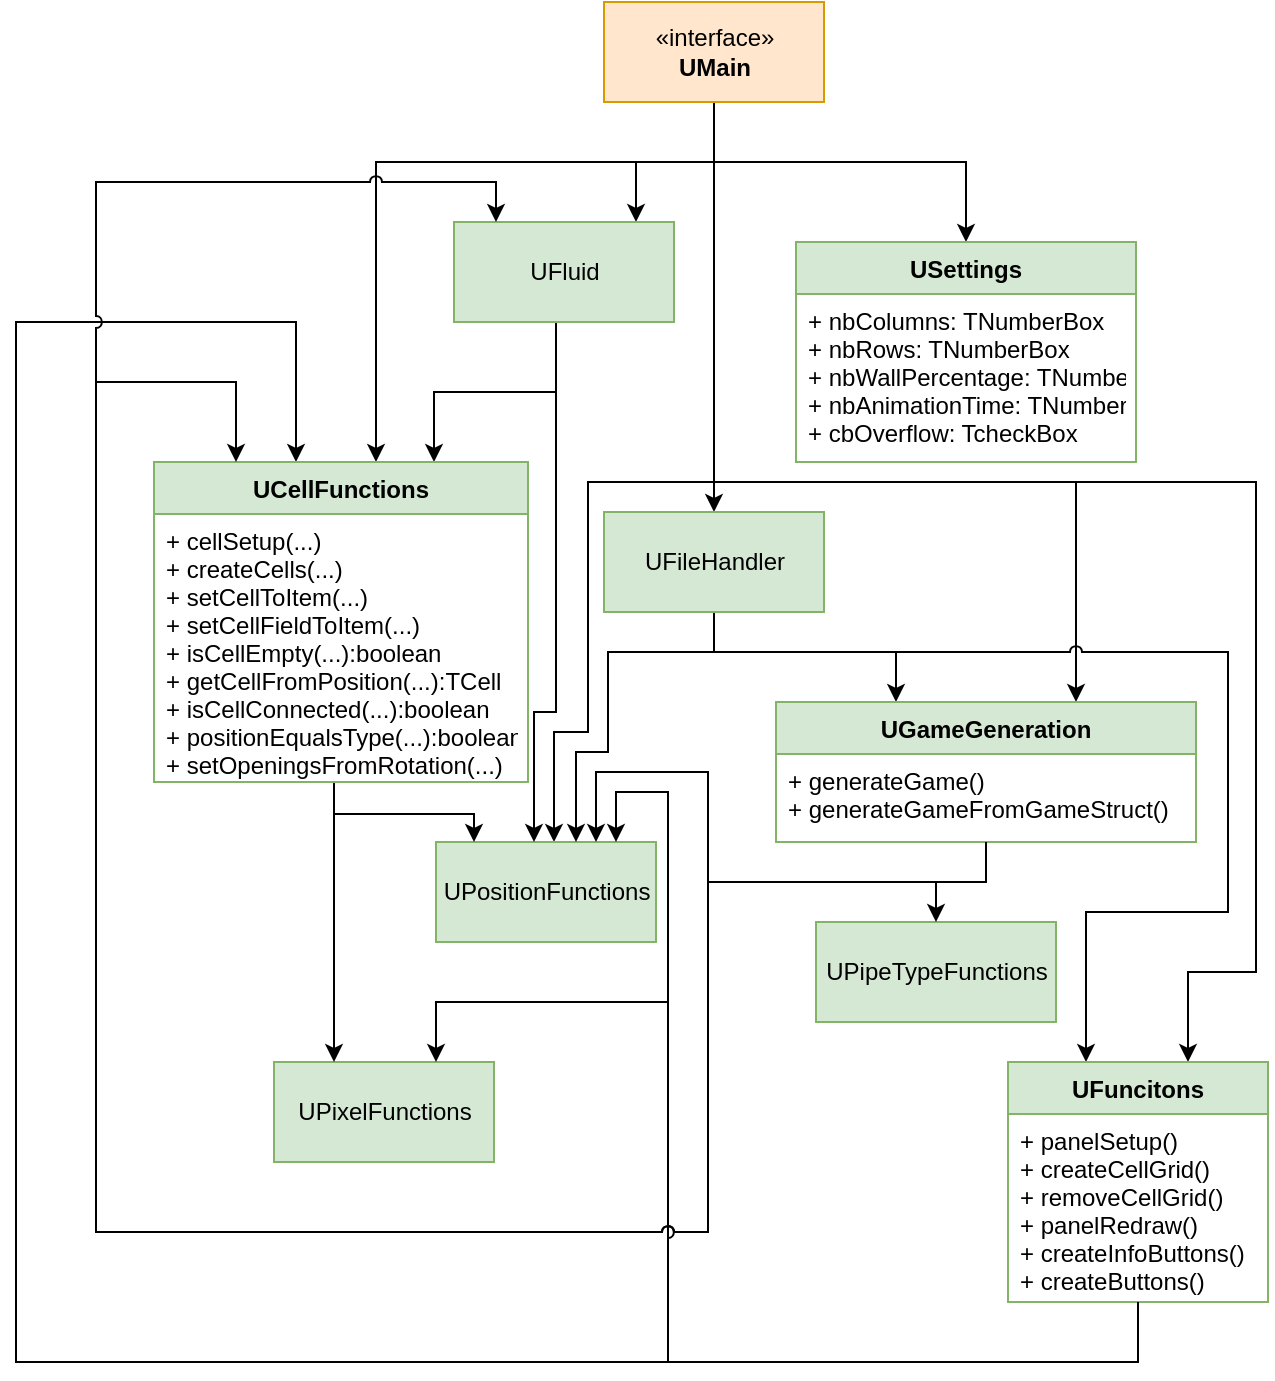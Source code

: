 <mxfile version="20.7.4" pages="3"><diagram id="C5RBs43oDa-KdzZeNtuy" name="Page-1"><mxGraphModel dx="2049" dy="1063" grid="1" gridSize="10" guides="1" tooltips="1" connect="1" arrows="1" fold="1" page="1" pageScale="1" pageWidth="827" pageHeight="1169" math="0" shadow="0"><root><mxCell id="WIyWlLk6GJQsqaUBKTNV-0"/><mxCell id="WIyWlLk6GJQsqaUBKTNV-1" parent="WIyWlLk6GJQsqaUBKTNV-0"/><mxCell id="-JICWyeQf4JPtPAg5hRk-12" style="edgeStyle=orthogonalEdgeStyle;rounded=0;orthogonalLoop=1;jettySize=auto;html=1;endArrow=classic;endFill=1;endSize=6;jumpStyle=arc;" parent="WIyWlLk6GJQsqaUBKTNV-1" source="v6mKauTEjzI8DLfPzErI-19" target="-JICWyeQf4JPtPAg5hRk-8" edge="1"><mxGeometry relative="1" as="geometry"><Array as="points"><mxPoint x="449" y="485"/><mxPoint x="630" y="485"/></Array></mxGeometry></mxCell><mxCell id="-JICWyeQf4JPtPAg5hRk-22" style="edgeStyle=orthogonalEdgeStyle;rounded=0;orthogonalLoop=1;jettySize=auto;html=1;endArrow=classic;endFill=1;endSize=6;jumpStyle=arc;" parent="WIyWlLk6GJQsqaUBKTNV-1" source="v6mKauTEjzI8DLfPzErI-19" target="-JICWyeQf4JPtPAg5hRk-2" edge="1"><mxGeometry x="-0.014" relative="1" as="geometry"><Array as="points"><mxPoint x="449" y="485"/><mxPoint x="720" y="485"/><mxPoint x="720" y="730"/><mxPoint x="686" y="730"/></Array><mxPoint as="offset"/></mxGeometry></mxCell><mxCell id="-JICWyeQf4JPtPAg5hRk-25" style="edgeStyle=orthogonalEdgeStyle;rounded=0;orthogonalLoop=1;jettySize=auto;html=1;endArrow=classic;endFill=1;endSize=6;jumpStyle=arc;entryX=0.5;entryY=0;entryDx=0;entryDy=0;" parent="WIyWlLk6GJQsqaUBKTNV-1" source="v6mKauTEjzI8DLfPzErI-19" target="v6mKauTEjzI8DLfPzErI-27" edge="1"><mxGeometry relative="1" as="geometry"><Array as="points"><mxPoint x="449" y="325"/><mxPoint x="575" y="325"/></Array></mxGeometry></mxCell><mxCell id="-JICWyeQf4JPtPAg5hRk-41" style="edgeStyle=orthogonalEdgeStyle;rounded=0;jumpStyle=arc;orthogonalLoop=1;jettySize=auto;html=1;endArrow=classic;endFill=1;endSize=6;" parent="WIyWlLk6GJQsqaUBKTNV-1" source="v6mKauTEjzI8DLfPzErI-19" target="-JICWyeQf4JPtPAg5hRk-17" edge="1"><mxGeometry relative="1" as="geometry"><Array as="points"><mxPoint x="449" y="325"/><mxPoint x="280" y="325"/></Array></mxGeometry></mxCell><mxCell id="-JICWyeQf4JPtPAg5hRk-42" style="edgeStyle=orthogonalEdgeStyle;rounded=0;jumpStyle=arc;orthogonalLoop=1;jettySize=auto;html=1;endArrow=classic;endFill=1;endSize=6;" parent="WIyWlLk6GJQsqaUBKTNV-1" source="v6mKauTEjzI8DLfPzErI-19" target="v6mKauTEjzI8DLfPzErI-40" edge="1"><mxGeometry relative="1" as="geometry"><Array as="points"><mxPoint x="449" y="325"/><mxPoint x="410" y="325"/></Array></mxGeometry></mxCell><mxCell id="-JICWyeQf4JPtPAg5hRk-43" style="edgeStyle=orthogonalEdgeStyle;rounded=0;jumpStyle=arc;orthogonalLoop=1;jettySize=auto;html=1;endArrow=classic;endFill=1;endSize=6;" parent="WIyWlLk6GJQsqaUBKTNV-1" source="v6mKauTEjzI8DLfPzErI-19" target="v6mKauTEjzI8DLfPzErI-41" edge="1"><mxGeometry relative="1" as="geometry"><Array as="points"><mxPoint x="449" y="535"/><mxPoint x="449" y="535"/></Array></mxGeometry></mxCell><mxCell id="Wzhvlx3QmgTfiibO9C6l-4" style="edgeStyle=orthogonalEdgeStyle;rounded=0;orthogonalLoop=1;jettySize=auto;html=1;startArrow=none;startFill=0;" parent="WIyWlLk6GJQsqaUBKTNV-1" source="v6mKauTEjzI8DLfPzErI-19" target="v6mKauTEjzI8DLfPzErI-36" edge="1"><mxGeometry relative="1" as="geometry"><Array as="points"><mxPoint x="449" y="485"/><mxPoint x="386" y="485"/><mxPoint x="386" y="610"/><mxPoint x="369" y="610"/></Array></mxGeometry></mxCell><mxCell id="v6mKauTEjzI8DLfPzErI-19" value="«interface»&lt;br&gt;&lt;b&gt;UMain&lt;/b&gt;" style="html=1;fillColor=#ffe6cc;strokeColor=#d79b00;" parent="WIyWlLk6GJQsqaUBKTNV-1" vertex="1"><mxGeometry x="394" y="245" width="110" height="50" as="geometry"/></mxCell><mxCell id="v6mKauTEjzI8DLfPzErI-27" value="USettings" style="swimlane;fontStyle=1;childLayout=stackLayout;horizontal=1;startSize=26;fillColor=#d5e8d4;horizontalStack=0;resizeParent=1;resizeParentMax=0;resizeLast=0;collapsible=1;marginBottom=0;strokeColor=#82b366;" parent="WIyWlLk6GJQsqaUBKTNV-1" vertex="1"><mxGeometry x="490" y="365" width="170" height="110" as="geometry"/></mxCell><mxCell id="v6mKauTEjzI8DLfPzErI-28" value="+ nbColumns: TNumberBox&#10;+ nbRows: TNumberBox&#10;+ nbWallPercentage: TNumberBox&#10;+ nbAnimationTime: TNumberBox&#10;+ cbOverflow: TcheckBox" style="text;align=left;verticalAlign=top;spacingLeft=4;spacingRight=4;overflow=hidden;rotatable=0;points=[[0,0.5],[1,0.5]];portConstraint=eastwest;" parent="v6mKauTEjzI8DLfPzErI-27" vertex="1"><mxGeometry y="26" width="170" height="84" as="geometry"/></mxCell><mxCell id="v6mKauTEjzI8DLfPzErI-36" value="UPositionFunctions" style="html=1;fillColor=#d5e8d4;strokeColor=#82b366;" parent="WIyWlLk6GJQsqaUBKTNV-1" vertex="1"><mxGeometry x="310" y="665" width="110" height="50" as="geometry"/></mxCell><mxCell id="v6mKauTEjzI8DLfPzErI-37" value="UPixelFunctions" style="html=1;fillColor=#d5e8d4;strokeColor=#82b366;" parent="WIyWlLk6GJQsqaUBKTNV-1" vertex="1"><mxGeometry x="229" y="775" width="110" height="50" as="geometry"/></mxCell><mxCell id="v6mKauTEjzI8DLfPzErI-38" value="UPipeTypeFunctions" style="html=1;fillColor=#d5e8d4;strokeColor=#82b366;" parent="WIyWlLk6GJQsqaUBKTNV-1" vertex="1"><mxGeometry x="500" y="705" width="120" height="50" as="geometry"/></mxCell><mxCell id="-JICWyeQf4JPtPAg5hRk-45" style="edgeStyle=orthogonalEdgeStyle;rounded=0;jumpStyle=arc;orthogonalLoop=1;jettySize=auto;html=1;endArrow=classic;endFill=1;endSize=6;" parent="WIyWlLk6GJQsqaUBKTNV-1" source="v6mKauTEjzI8DLfPzErI-40" target="v6mKauTEjzI8DLfPzErI-36" edge="1"><mxGeometry relative="1" as="geometry"><Array as="points"><mxPoint x="370" y="600"/><mxPoint x="359" y="600"/></Array></mxGeometry></mxCell><mxCell id="-JICWyeQf4JPtPAg5hRk-46" style="edgeStyle=orthogonalEdgeStyle;rounded=0;jumpStyle=arc;orthogonalLoop=1;jettySize=auto;html=1;endArrow=classic;endFill=1;endSize=6;" parent="WIyWlLk6GJQsqaUBKTNV-1" source="v6mKauTEjzI8DLfPzErI-40" target="-JICWyeQf4JPtPAg5hRk-17" edge="1"><mxGeometry relative="1" as="geometry"><Array as="points"><mxPoint x="370" y="440"/><mxPoint x="309" y="440"/></Array></mxGeometry></mxCell><mxCell id="v6mKauTEjzI8DLfPzErI-40" value="UFluid" style="html=1;fillColor=#d5e8d4;strokeColor=#82b366;" parent="WIyWlLk6GJQsqaUBKTNV-1" vertex="1"><mxGeometry x="319" y="355" width="110" height="50" as="geometry"/></mxCell><mxCell id="-JICWyeQf4JPtPAg5hRk-49" style="edgeStyle=orthogonalEdgeStyle;rounded=0;jumpStyle=arc;orthogonalLoop=1;jettySize=auto;html=1;endArrow=classic;endFill=1;endSize=6;startArrow=none;startFill=0;" parent="WIyWlLk6GJQsqaUBKTNV-1" source="v6mKauTEjzI8DLfPzErI-41" target="v6mKauTEjzI8DLfPzErI-36" edge="1"><mxGeometry relative="1" as="geometry"><Array as="points"><mxPoint x="449" y="570"/><mxPoint x="396" y="570"/><mxPoint x="396" y="620"/><mxPoint x="380" y="620"/></Array></mxGeometry></mxCell><mxCell id="-JICWyeQf4JPtPAg5hRk-50" style="edgeStyle=orthogonalEdgeStyle;rounded=0;jumpStyle=arc;orthogonalLoop=1;jettySize=auto;html=1;endArrow=classic;endFill=1;endSize=6;" parent="WIyWlLk6GJQsqaUBKTNV-1" source="v6mKauTEjzI8DLfPzErI-41" target="-JICWyeQf4JPtPAg5hRk-2" edge="1"><mxGeometry x="-1" y="-53" relative="1" as="geometry"><Array as="points"><mxPoint x="449" y="570"/><mxPoint x="706" y="570"/><mxPoint x="706" y="700"/><mxPoint x="635" y="700"/></Array><mxPoint x="-40" y="-18" as="offset"/></mxGeometry></mxCell><mxCell id="Wzhvlx3QmgTfiibO9C6l-7" style="edgeStyle=orthogonalEdgeStyle;rounded=0;orthogonalLoop=1;jettySize=auto;html=1;startArrow=none;startFill=0;jumpStyle=arc;" parent="WIyWlLk6GJQsqaUBKTNV-1" source="v6mKauTEjzI8DLfPzErI-41" target="-JICWyeQf4JPtPAg5hRk-8" edge="1"><mxGeometry relative="1" as="geometry"><Array as="points"><mxPoint x="449" y="570"/><mxPoint x="540" y="570"/></Array></mxGeometry></mxCell><mxCell id="v6mKauTEjzI8DLfPzErI-41" value="UFileHandler" style="html=1;fillColor=#d5e8d4;strokeColor=#82b366;" parent="WIyWlLk6GJQsqaUBKTNV-1" vertex="1"><mxGeometry x="394" y="500" width="110" height="50" as="geometry"/></mxCell><mxCell id="Wzhvlx3QmgTfiibO9C6l-8" style="edgeStyle=orthogonalEdgeStyle;rounded=0;jumpStyle=arc;orthogonalLoop=1;jettySize=auto;html=1;startArrow=none;startFill=0;" parent="WIyWlLk6GJQsqaUBKTNV-1" source="-JICWyeQf4JPtPAg5hRk-2" target="v6mKauTEjzI8DLfPzErI-37" edge="1"><mxGeometry relative="1" as="geometry"><Array as="points"><mxPoint x="661" y="925"/><mxPoint x="426" y="925"/><mxPoint x="426" y="745"/><mxPoint x="310" y="745"/></Array></mxGeometry></mxCell><mxCell id="Wzhvlx3QmgTfiibO9C6l-10" style="edgeStyle=orthogonalEdgeStyle;rounded=0;jumpStyle=arc;orthogonalLoop=1;jettySize=auto;html=1;startArrow=none;startFill=0;" parent="WIyWlLk6GJQsqaUBKTNV-1" source="-JICWyeQf4JPtPAg5hRk-2" target="-JICWyeQf4JPtPAg5hRk-17" edge="1"><mxGeometry relative="1" as="geometry"><Array as="points"><mxPoint x="661" y="925"/><mxPoint x="100" y="925"/><mxPoint x="100" y="405"/><mxPoint x="240" y="405"/></Array></mxGeometry></mxCell><mxCell id="-JICWyeQf4JPtPAg5hRk-2" value="UFuncitons" style="swimlane;fontStyle=1;align=center;verticalAlign=top;childLayout=stackLayout;horizontal=1;startSize=26;horizontalStack=0;resizeParent=1;resizeParentMax=0;resizeLast=0;collapsible=1;marginBottom=0;fillColor=#d5e8d4;strokeColor=#82b366;" parent="WIyWlLk6GJQsqaUBKTNV-1" vertex="1"><mxGeometry x="596" y="775" width="130" height="120" as="geometry"><mxRectangle x="410" y="620" width="110" height="30" as="alternateBounds"/></mxGeometry></mxCell><mxCell id="-JICWyeQf4JPtPAg5hRk-5" value="+ panelSetup()&#10;+ createCellGrid()&#10;+ removeCellGrid()&#10;+ panelRedraw()&#10;+ createInfoButtons()&#10;+ createButtons()" style="text;align=left;verticalAlign=top;spacingLeft=4;spacingRight=4;overflow=hidden;rotatable=0;points=[[0,0.5],[1,0.5]];portConstraint=eastwest;" parent="-JICWyeQf4JPtPAg5hRk-2" vertex="1"><mxGeometry y="26" width="130" height="94" as="geometry"/></mxCell><mxCell id="Wzhvlx3QmgTfiibO9C6l-13" style="edgeStyle=orthogonalEdgeStyle;rounded=0;jumpStyle=arc;orthogonalLoop=1;jettySize=auto;html=1;startArrow=none;startFill=0;" parent="WIyWlLk6GJQsqaUBKTNV-1" source="-JICWyeQf4JPtPAg5hRk-8" target="v6mKauTEjzI8DLfPzErI-38" edge="1"><mxGeometry relative="1" as="geometry"><Array as="points"><mxPoint x="585" y="685"/><mxPoint x="560" y="685"/></Array></mxGeometry></mxCell><mxCell id="Wzhvlx3QmgTfiibO9C6l-21" style="edgeStyle=orthogonalEdgeStyle;rounded=0;jumpStyle=arc;orthogonalLoop=1;jettySize=auto;html=1;startArrow=none;startFill=0;" parent="WIyWlLk6GJQsqaUBKTNV-1" source="-JICWyeQf4JPtPAg5hRk-8" target="v6mKauTEjzI8DLfPzErI-40" edge="1"><mxGeometry relative="1" as="geometry"><Array as="points"><mxPoint x="585" y="685"/><mxPoint x="446" y="685"/><mxPoint x="446" y="860"/><mxPoint x="140" y="860"/><mxPoint x="140" y="335"/><mxPoint x="340" y="335"/></Array></mxGeometry></mxCell><mxCell id="-JICWyeQf4JPtPAg5hRk-8" value="UGameGeneration" style="swimlane;fontStyle=1;align=center;verticalAlign=top;childLayout=stackLayout;horizontal=1;startSize=26;horizontalStack=0;resizeParent=1;resizeParentMax=0;resizeLast=0;collapsible=1;marginBottom=0;fillColor=#d5e8d4;strokeColor=#82b366;" parent="WIyWlLk6GJQsqaUBKTNV-1" vertex="1"><mxGeometry x="480" y="595" width="210" height="70" as="geometry"/></mxCell><mxCell id="-JICWyeQf4JPtPAg5hRk-11" value="+ generateGame()&#10;+ generateGameFromGameStruct()" style="text;align=left;verticalAlign=top;spacingLeft=4;spacingRight=4;overflow=hidden;rotatable=0;points=[[0,0.5],[1,0.5]];portConstraint=eastwest;" parent="-JICWyeQf4JPtPAg5hRk-8" vertex="1"><mxGeometry y="26" width="210" height="44" as="geometry"/></mxCell><mxCell id="-JICWyeQf4JPtPAg5hRk-47" style="edgeStyle=orthogonalEdgeStyle;rounded=0;jumpStyle=arc;orthogonalLoop=1;jettySize=auto;html=1;endArrow=classic;endFill=1;endSize=6;" parent="WIyWlLk6GJQsqaUBKTNV-1" source="-JICWyeQf4JPtPAg5hRk-17" target="v6mKauTEjzI8DLfPzErI-37" edge="1"><mxGeometry x="-0.028" y="10" relative="1" as="geometry"><Array as="points"><mxPoint x="259" y="671"/><mxPoint x="259" y="671"/></Array><mxPoint as="offset"/></mxGeometry></mxCell><mxCell id="-JICWyeQf4JPtPAg5hRk-48" style="edgeStyle=orthogonalEdgeStyle;rounded=0;jumpStyle=arc;orthogonalLoop=1;jettySize=auto;html=1;endArrow=classic;endFill=1;endSize=6;" parent="WIyWlLk6GJQsqaUBKTNV-1" source="-JICWyeQf4JPtPAg5hRk-17" target="v6mKauTEjzI8DLfPzErI-36" edge="1"><mxGeometry relative="1" as="geometry"><Array as="points"><mxPoint x="259" y="651"/><mxPoint x="329" y="651"/></Array></mxGeometry></mxCell><mxCell id="-JICWyeQf4JPtPAg5hRk-17" value="UCellFunctions" style="swimlane;fontStyle=1;align=center;verticalAlign=top;childLayout=stackLayout;horizontal=1;startSize=26;horizontalStack=0;resizeParent=1;resizeParentMax=0;resizeLast=0;collapsible=1;marginBottom=0;fillColor=#d5e8d4;strokeColor=#82b366;" parent="WIyWlLk6GJQsqaUBKTNV-1" vertex="1"><mxGeometry x="169" y="475" width="187" height="160" as="geometry"/></mxCell><mxCell id="-JICWyeQf4JPtPAg5hRk-20" value="+ cellSetup(...)&#10;+ createCells(...)&#10;+ setCellToItem(...)&#10;+ setCellFieldToItem(...)&#10;+ isCellEmpty(...):boolean&#10;+ getCellFromPosition(...):TCell&#10;+ isCellConnected(...):boolean&#10;+ positionEqualsType(...):boolean&#10;+ setOpeningsFromRotation(...)" style="text;strokeColor=none;fillColor=none;align=left;verticalAlign=top;spacingLeft=4;spacingRight=4;overflow=hidden;rotatable=0;points=[[0,0.5],[1,0.5]];portConstraint=eastwest;" parent="-JICWyeQf4JPtPAg5hRk-17" vertex="1"><mxGeometry y="26" width="187" height="134" as="geometry"/></mxCell><mxCell id="Wzhvlx3QmgTfiibO9C6l-11" style="edgeStyle=orthogonalEdgeStyle;rounded=0;jumpStyle=arc;orthogonalLoop=1;jettySize=auto;html=1;startArrow=none;startFill=0;" parent="WIyWlLk6GJQsqaUBKTNV-1" source="-JICWyeQf4JPtPAg5hRk-5" target="v6mKauTEjzI8DLfPzErI-36" edge="1"><mxGeometry relative="1" as="geometry"><Array as="points"><mxPoint x="661" y="925"/><mxPoint x="426" y="925"/><mxPoint x="426" y="640"/><mxPoint x="400" y="640"/></Array></mxGeometry></mxCell><mxCell id="Wzhvlx3QmgTfiibO9C6l-12" style="edgeStyle=orthogonalEdgeStyle;rounded=0;jumpStyle=arc;orthogonalLoop=1;jettySize=auto;html=1;startArrow=none;startFill=0;" parent="WIyWlLk6GJQsqaUBKTNV-1" source="-JICWyeQf4JPtPAg5hRk-11" target="v6mKauTEjzI8DLfPzErI-36" edge="1"><mxGeometry relative="1" as="geometry"><Array as="points"><mxPoint x="585" y="685"/><mxPoint x="446" y="685"/><mxPoint x="446" y="630"/><mxPoint x="390" y="630"/></Array></mxGeometry></mxCell><mxCell id="Wzhvlx3QmgTfiibO9C6l-20" style="edgeStyle=orthogonalEdgeStyle;rounded=0;jumpStyle=arc;orthogonalLoop=1;jettySize=auto;html=1;startArrow=none;startFill=0;" parent="WIyWlLk6GJQsqaUBKTNV-1" source="-JICWyeQf4JPtPAg5hRk-11" target="-JICWyeQf4JPtPAg5hRk-17" edge="1"><mxGeometry relative="1" as="geometry"><Array as="points"><mxPoint x="585" y="685"/><mxPoint x="446" y="685"/><mxPoint x="446" y="860"/><mxPoint x="140" y="860"/><mxPoint x="140" y="435"/><mxPoint x="210" y="435"/></Array></mxGeometry></mxCell></root></mxGraphModel></diagram><diagram name="FMainLayout" id="idVYql2a2EkU1kek7Ovk"><mxGraphModel dx="1912" dy="992" grid="1" gridSize="10" guides="1" tooltips="1" connect="1" arrows="1" fold="1" page="1" pageScale="1" pageWidth="827" pageHeight="1169" math="0" shadow="0"><root><mxCell id="ES1KHg0D85jEItp_t5hM-0"/><mxCell id="ES1KHg0D85jEItp_t5hM-1" parent="ES1KHg0D85jEItp_t5hM-0"/><mxCell id="ES1KHg0D85jEItp_t5hM-5" value="FMain Layout" style="text;strokeColor=none;fillColor=none;html=1;fontSize=24;fontStyle=1;verticalAlign=middle;align=center;" parent="ES1KHg0D85jEItp_t5hM-1" vertex="1"><mxGeometry x="8" width="812" height="40" as="geometry"/></mxCell><mxCell id="ES1KHg0D85jEItp_t5hM-6" value="" style="rounded=0;whiteSpace=wrap;html=1;" parent="ES1KHg0D85jEItp_t5hM-1" vertex="1"><mxGeometry x="235" y="360" width="388" height="220" as="geometry"/></mxCell><mxCell id="ES1KHg0D85jEItp_t5hM-7" value="" style="endArrow=none;html=1;exitX=0.804;exitY=0.002;exitDx=0;exitDy=0;entryX=0.802;entryY=1.01;entryDx=0;entryDy=0;entryPerimeter=0;exitPerimeter=0;" parent="ES1KHg0D85jEItp_t5hM-1" source="ES1KHg0D85jEItp_t5hM-6" target="ES1KHg0D85jEItp_t5hM-6" edge="1"><mxGeometry width="50" height="50" relative="1" as="geometry"><mxPoint x="425" y="620" as="sourcePoint"/><mxPoint x="485" y="640" as="targetPoint"/></mxGeometry></mxCell><mxCell id="ES1KHg0D85jEItp_t5hM-8" value="&lt;font color=&quot;#000000&quot;&gt;20%Width&lt;/font&gt;" style="shape=dimension;whiteSpace=wrap;html=1;align=center;points=[];verticalAlign=bottom;spacingBottom=-5;labelBackgroundColor=#ffffff" parent="ES1KHg0D85jEItp_t5hM-1" vertex="1"><mxGeometry x="546" y="580" width="77" height="22" as="geometry"/></mxCell><mxCell id="15" value="" style="edgeStyle=none;html=1;" parent="ES1KHg0D85jEItp_t5hM-1" source="ES1KHg0D85jEItp_t5hM-9" target="14" edge="1"><mxGeometry relative="1" as="geometry"/></mxCell><mxCell id="ES1KHg0D85jEItp_t5hM-9" value="&lt;font color=&quot;#000000&quot;&gt;80%Width&lt;/font&gt;" style="shape=dimension;whiteSpace=wrap;html=1;align=center;points=[];verticalAlign=bottom;spacingBottom=-5;labelBackgroundColor=#ffffff" parent="ES1KHg0D85jEItp_t5hM-1" vertex="1"><mxGeometry x="235" y="578" width="311" height="24" as="geometry"/></mxCell><mxCell id="ES1KHg0D85jEItp_t5hM-12" value="33% Height" style="shape=dimension;direction=north;whiteSpace=wrap;html=1;align=right;points=[];verticalAlign=middle;labelBackgroundColor=#ffffff;fontColor=#000000;" parent="ES1KHg0D85jEItp_t5hM-1" vertex="1"><mxGeometry x="623" y="360" width="40" height="73" as="geometry"/></mxCell><mxCell id="ES1KHg0D85jEItp_t5hM-14" value="&lt;font color=&quot;#ffffff&quot;&gt;panel-Information&lt;/font&gt;" style="text;html=1;strokeColor=none;fillColor=none;align=center;verticalAlign=middle;whiteSpace=wrap;rounded=0;fontColor=#000000;" parent="ES1KHg0D85jEItp_t5hM-1" vertex="1"><mxGeometry x="554.5" y="360" width="60" height="30" as="geometry"/></mxCell><mxCell id="ES1KHg0D85jEItp_t5hM-15" value="" style="endArrow=none;html=1;fontColor=#FFFFFF;entryX=1;entryY=0.332;entryDx=0;entryDy=0;entryPerimeter=0;" parent="ES1KHg0D85jEItp_t5hM-1" target="ES1KHg0D85jEItp_t5hM-6" edge="1"><mxGeometry width="50" height="50" relative="1" as="geometry"><mxPoint x="547" y="433" as="sourcePoint"/><mxPoint x="465" y="490" as="targetPoint"/></mxGeometry></mxCell><mxCell id="ES1KHg0D85jEItp_t5hM-16" value="" style="rounded=0;whiteSpace=wrap;html=1;fontColor=#FFFFFF;" parent="ES1KHg0D85jEItp_t5hM-1" vertex="1"><mxGeometry x="290.5" y="380" width="200" height="200" as="geometry"/></mxCell><mxCell id="ES1KHg0D85jEItp_t5hM-13" value="&lt;font color=&quot;#ffffff&quot;&gt;panelGamefield&lt;br&gt;&lt;/font&gt;" style="text;html=1;strokeColor=none;fillColor=none;align=center;verticalAlign=middle;whiteSpace=wrap;rounded=0;fontColor=#000000;" parent="ES1KHg0D85jEItp_t5hM-1" vertex="1"><mxGeometry x="341" y="460" width="99" height="20" as="geometry"/></mxCell><mxCell id="ES1KHg0D85jEItp_t5hM-17" value="&lt;font color=&quot;#ffffff&quot;&gt;panelButtons&lt;/font&gt;" style="text;html=1;strokeColor=none;fillColor=none;align=center;verticalAlign=middle;whiteSpace=wrap;rounded=0;fontColor=#000000;" parent="ES1KHg0D85jEItp_t5hM-1" vertex="1"><mxGeometry x="549" y="436" width="71" height="24" as="geometry"/></mxCell><mxCell id="ES1KHg0D85jEItp_t5hM-18" value="&lt;font color=&quot;#000000&quot;&gt;Height = 9/16 * Width&lt;/font&gt;" style="shape=dimension;direction=south;whiteSpace=wrap;html=1;align=center;points=[];verticalAlign=middle;labelBackgroundColor=#ffffff;fontColor=#FFFFFF;" parent="ES1KHg0D85jEItp_t5hM-1" vertex="1"><mxGeometry x="165" y="360" width="70" height="230" as="geometry"/></mxCell><mxCell id="0" value="" style="rounded=0;whiteSpace=wrap;html=1;" parent="ES1KHg0D85jEItp_t5hM-1" vertex="1"><mxGeometry x="235" y="90" width="388" height="220" as="geometry"/></mxCell><mxCell id="1" value="" style="endArrow=none;html=1;exitX=0.804;exitY=0.002;exitDx=0;exitDy=0;entryX=0.802;entryY=1.01;entryDx=0;entryDy=0;entryPerimeter=0;exitPerimeter=0;" parent="ES1KHg0D85jEItp_t5hM-1" source="0" target="0" edge="1"><mxGeometry width="50" height="50" relative="1" as="geometry"><mxPoint x="425" y="350" as="sourcePoint"/><mxPoint x="485" y="370" as="targetPoint"/></mxGeometry></mxCell><mxCell id="2" value="&lt;font color=&quot;#000000&quot;&gt;20%Width&lt;/font&gt;" style="shape=dimension;whiteSpace=wrap;html=1;align=center;points=[];verticalAlign=bottom;spacingBottom=-5;labelBackgroundColor=#ffffff" parent="ES1KHg0D85jEItp_t5hM-1" vertex="1"><mxGeometry x="546" y="310" width="77" height="22" as="geometry"/></mxCell><mxCell id="3" value="&lt;font color=&quot;#000000&quot;&gt;80%Width&lt;/font&gt;" style="shape=dimension;whiteSpace=wrap;html=1;align=center;points=[];verticalAlign=bottom;spacingBottom=-5;labelBackgroundColor=#ffffff" parent="ES1KHg0D85jEItp_t5hM-1" vertex="1"><mxGeometry x="235" y="308" width="311" height="24" as="geometry"/></mxCell><mxCell id="10" value="&lt;font color=&quot;#000000&quot;&gt;Height = 9/16 * Width&lt;/font&gt;" style="shape=dimension;direction=south;whiteSpace=wrap;html=1;align=center;points=[];verticalAlign=middle;labelBackgroundColor=#ffffff;fontColor=#FFFFFF;" parent="ES1KHg0D85jEItp_t5hM-1" vertex="1"><mxGeometry x="165" y="90" width="70" height="230" as="geometry"/></mxCell><mxCell id="12" value="panelGameArea" style="text;html=1;strokeColor=none;fillColor=none;align=center;verticalAlign=middle;whiteSpace=wrap;rounded=0;" parent="ES1KHg0D85jEItp_t5hM-1" vertex="1"><mxGeometry x="341" y="190" width="99" height="20" as="geometry"/></mxCell><mxCell id="13" value="panelRightSideArea" style="text;html=1;strokeColor=none;fillColor=none;align=center;verticalAlign=middle;whiteSpace=wrap;rounded=0;rotation=67;" parent="ES1KHg0D85jEItp_t5hM-1" vertex="1"><mxGeometry x="524.5" y="195" width="120" height="20" as="geometry"/></mxCell><mxCell id="14" value="&lt;font color=&quot;#000000&quot;&gt;=panelGamefieldHeight&lt;/font&gt;" style="shape=dimension;whiteSpace=wrap;html=1;align=center;points=[];verticalAlign=bottom;spacingBottom=-5;labelBackgroundColor=#ffffff" parent="ES1KHg0D85jEItp_t5hM-1" vertex="1"><mxGeometry x="290" y="580" width="200" height="40" as="geometry"/></mxCell><mxCell id="18" value="&lt;font color=&quot;#000000&quot;&gt;80% Height&lt;/font&gt;" style="shape=dimension;direction=south;whiteSpace=wrap;html=1;align=center;points=[];verticalAlign=middle;labelBackgroundColor=#ffffff;fontColor=#FFFFFF;" parent="ES1KHg0D85jEItp_t5hM-1" vertex="1"><mxGeometry x="250" y="380" width="40" height="200" as="geometry"/></mxCell><mxCell id="CFUKggiFWLWTt3icpBws-18" value="" style="rounded=0;whiteSpace=wrap;html=1;" parent="ES1KHg0D85jEItp_t5hM-1" vertex="1"><mxGeometry x="235" y="640" width="388" height="220" as="geometry"/></mxCell><mxCell id="CFUKggiFWLWTt3icpBws-19" value="" style="endArrow=none;html=1;exitX=0.804;exitY=0.002;exitDx=0;exitDy=0;entryX=0.802;entryY=1.01;entryDx=0;entryDy=0;entryPerimeter=0;exitPerimeter=0;" parent="ES1KHg0D85jEItp_t5hM-1" source="CFUKggiFWLWTt3icpBws-18" target="CFUKggiFWLWTt3icpBws-18" edge="1"><mxGeometry width="50" height="50" relative="1" as="geometry"><mxPoint x="425" y="900" as="sourcePoint"/><mxPoint x="485" y="920" as="targetPoint"/></mxGeometry></mxCell><mxCell id="CFUKggiFWLWTt3icpBws-21" value="" style="edgeStyle=none;html=1;" parent="ES1KHg0D85jEItp_t5hM-1" edge="1"><mxGeometry relative="1" as="geometry"><mxPoint x="391.1" y="858" as="sourcePoint"/><mxPoint x="391" y="860" as="targetPoint"/></mxGeometry></mxCell><mxCell id="CFUKggiFWLWTt3icpBws-25" value="" style="endArrow=none;html=1;fontColor=#FFFFFF;entryX=1;entryY=0.332;entryDx=0;entryDy=0;entryPerimeter=0;" parent="ES1KHg0D85jEItp_t5hM-1" target="CFUKggiFWLWTt3icpBws-18" edge="1"><mxGeometry width="50" height="50" relative="1" as="geometry"><mxPoint x="547" y="713" as="sourcePoint"/><mxPoint x="465" y="770" as="targetPoint"/></mxGeometry></mxCell><mxCell id="CFUKggiFWLWTt3icpBws-26" value="" style="rounded=0;whiteSpace=wrap;html=1;fontColor=#FFFFFF;" parent="ES1KHg0D85jEItp_t5hM-1" vertex="1"><mxGeometry x="290.5" y="660" width="200" height="200" as="geometry"/></mxCell><mxCell id="CFUKggiFWLWTt3icpBws-32" value="cellx0y0" style="rounded=0;whiteSpace=wrap;html=1;fontColor=#FFFFFF;" parent="ES1KHg0D85jEItp_t5hM-1" vertex="1"><mxGeometry x="290.5" y="660" width="49.5" height="50" as="geometry"/></mxCell><mxCell id="CFUKggiFWLWTt3icpBws-33" value="cellx1y0" style="rounded=0;whiteSpace=wrap;html=1;fontColor=#FFFFFF;" parent="ES1KHg0D85jEItp_t5hM-1" vertex="1"><mxGeometry x="341" y="660" width="49.5" height="50" as="geometry"/></mxCell><mxCell id="CFUKggiFWLWTt3icpBws-34" value="cellx2y0" style="rounded=0;whiteSpace=wrap;html=1;fontColor=#FFFFFF;" parent="ES1KHg0D85jEItp_t5hM-1" vertex="1"><mxGeometry x="390.5" y="660" width="49.5" height="50" as="geometry"/></mxCell><mxCell id="CFUKggiFWLWTt3icpBws-35" value="celly3y0" style="rounded=0;whiteSpace=wrap;html=1;fontColor=#FFFFFF;" parent="ES1KHg0D85jEItp_t5hM-1" vertex="1"><mxGeometry x="440" y="660" width="49.5" height="50" as="geometry"/></mxCell><mxCell id="CFUKggiFWLWTt3icpBws-36" value="cellx0y1" style="rounded=0;whiteSpace=wrap;html=1;fontColor=#FFFFFF;" parent="ES1KHg0D85jEItp_t5hM-1" vertex="1"><mxGeometry x="291.5" y="710" width="49.5" height="50" as="geometry"/></mxCell><mxCell id="CFUKggiFWLWTt3icpBws-37" value="ect." style="rounded=0;whiteSpace=wrap;html=1;fontColor=#FFFFFF;" parent="ES1KHg0D85jEItp_t5hM-1" vertex="1"><mxGeometry x="342" y="710" width="49.5" height="50" as="geometry"/></mxCell><mxCell id="CFUKggiFWLWTt3icpBws-38" value="" style="rounded=0;whiteSpace=wrap;html=1;fontColor=#FFFFFF;" parent="ES1KHg0D85jEItp_t5hM-1" vertex="1"><mxGeometry x="391.5" y="710" width="49.5" height="50" as="geometry"/></mxCell><mxCell id="CFUKggiFWLWTt3icpBws-39" value="" style="rounded=0;whiteSpace=wrap;html=1;fontColor=#FFFFFF;" parent="ES1KHg0D85jEItp_t5hM-1" vertex="1"><mxGeometry x="441" y="710" width="49.5" height="50" as="geometry"/></mxCell><mxCell id="CFUKggiFWLWTt3icpBws-40" value="cellx0y2" style="rounded=0;whiteSpace=wrap;html=1;fontColor=#FFFFFF;" parent="ES1KHg0D85jEItp_t5hM-1" vertex="1"><mxGeometry x="290.5" y="760" width="49.5" height="50" as="geometry"/></mxCell><mxCell id="CFUKggiFWLWTt3icpBws-41" value="" style="rounded=0;whiteSpace=wrap;html=1;fontColor=#FFFFFF;" parent="ES1KHg0D85jEItp_t5hM-1" vertex="1"><mxGeometry x="341" y="760" width="49.5" height="50" as="geometry"/></mxCell><mxCell id="CFUKggiFWLWTt3icpBws-42" value="" style="rounded=0;whiteSpace=wrap;html=1;fontColor=#FFFFFF;" parent="ES1KHg0D85jEItp_t5hM-1" vertex="1"><mxGeometry x="390.5" y="760" width="49.5" height="50" as="geometry"/></mxCell><mxCell id="CFUKggiFWLWTt3icpBws-43" value="" style="rounded=0;whiteSpace=wrap;html=1;fontColor=#FFFFFF;" parent="ES1KHg0D85jEItp_t5hM-1" vertex="1"><mxGeometry x="440" y="760" width="49.5" height="50" as="geometry"/></mxCell><mxCell id="CFUKggiFWLWTt3icpBws-44" value="" style="rounded=0;whiteSpace=wrap;html=1;fontColor=#FFFFFF;" parent="ES1KHg0D85jEItp_t5hM-1" vertex="1"><mxGeometry x="291.5" y="810" width="49.5" height="50" as="geometry"/></mxCell><mxCell id="CFUKggiFWLWTt3icpBws-45" value="" style="rounded=0;whiteSpace=wrap;html=1;fontColor=#FFFFFF;" parent="ES1KHg0D85jEItp_t5hM-1" vertex="1"><mxGeometry x="342" y="810" width="49.5" height="50" as="geometry"/></mxCell><mxCell id="CFUKggiFWLWTt3icpBws-46" value="" style="rounded=0;whiteSpace=wrap;html=1;fontColor=#FFFFFF;" parent="ES1KHg0D85jEItp_t5hM-1" vertex="1"><mxGeometry x="391.5" y="810" width="49.5" height="50" as="geometry"/></mxCell><mxCell id="CFUKggiFWLWTt3icpBws-47" value="" style="rounded=0;whiteSpace=wrap;html=1;fontColor=#FFFFFF;" parent="ES1KHg0D85jEItp_t5hM-1" vertex="1"><mxGeometry x="441" y="810" width="49.5" height="50" as="geometry"/></mxCell><mxCell id="CFUKggiFWLWTt3icpBws-48" value="&lt;font color=&quot;#000000&quot; style=&quot;font-size: 8px&quot;&gt;sideLength = &lt;/font&gt;&lt;font color=&quot;#000000&quot; size=&quot;1&quot;&gt;gamefield div colCount&lt;/font&gt;" style="shape=dimension;whiteSpace=wrap;html=1;align=center;points=[];verticalAlign=bottom;spacingBottom=-5;labelBackgroundColor=#ffffff" parent="ES1KHg0D85jEItp_t5hM-1" vertex="1"><mxGeometry x="291.5" y="859" width="49.5" height="61" as="geometry"/></mxCell><mxCell id="CFUKggiFWLWTt3icpBws-50" value="" style="rounded=0;whiteSpace=wrap;html=1;fontColor=#FFFFFF;" parent="ES1KHg0D85jEItp_t5hM-1" vertex="1"><mxGeometry x="290.5" y="940" width="200" height="200" as="geometry"/></mxCell><mxCell id="CFUKggiFWLWTt3icpBws-63" value="cellx0y0" style="rounded=0;whiteSpace=wrap;html=1;fontColor=#FFFFFF;" parent="ES1KHg0D85jEItp_t5hM-1" vertex="1"><mxGeometry x="291.5" y="990" width="49.5" height="50" as="geometry"/></mxCell><mxCell id="CFUKggiFWLWTt3icpBws-64" value="cellx1y0" style="rounded=0;whiteSpace=wrap;html=1;fontColor=#FFFFFF;" parent="ES1KHg0D85jEItp_t5hM-1" vertex="1"><mxGeometry x="342" y="990" width="49.5" height="50" as="geometry"/></mxCell><mxCell id="CFUKggiFWLWTt3icpBws-65" value="cellx2y0" style="rounded=0;whiteSpace=wrap;html=1;fontColor=#FFFFFF;" parent="ES1KHg0D85jEItp_t5hM-1" vertex="1"><mxGeometry x="391.5" y="990" width="49.5" height="50" as="geometry"/></mxCell><mxCell id="CFUKggiFWLWTt3icpBws-66" value="celly3y0" style="rounded=0;whiteSpace=wrap;html=1;fontColor=#FFFFFF;" parent="ES1KHg0D85jEItp_t5hM-1" vertex="1"><mxGeometry x="441" y="990" width="49.5" height="50" as="geometry"/></mxCell><mxCell id="CFUKggiFWLWTt3icpBws-67" value="cellx0y1" style="rounded=0;whiteSpace=wrap;html=1;fontColor=#FFFFFF;" parent="ES1KHg0D85jEItp_t5hM-1" vertex="1"><mxGeometry x="291.5" y="1040" width="49.5" height="50" as="geometry"/></mxCell><mxCell id="CFUKggiFWLWTt3icpBws-68" value="ect." style="rounded=0;whiteSpace=wrap;html=1;fontColor=#FFFFFF;" parent="ES1KHg0D85jEItp_t5hM-1" vertex="1"><mxGeometry x="342" y="1040" width="49.5" height="50" as="geometry"/></mxCell><mxCell id="CFUKggiFWLWTt3icpBws-69" value="" style="rounded=0;whiteSpace=wrap;html=1;fontColor=#FFFFFF;" parent="ES1KHg0D85jEItp_t5hM-1" vertex="1"><mxGeometry x="391.5" y="1040" width="49.5" height="50" as="geometry"/></mxCell><mxCell id="CFUKggiFWLWTt3icpBws-70" value="" style="rounded=0;whiteSpace=wrap;html=1;fontColor=#FFFFFF;" parent="ES1KHg0D85jEItp_t5hM-1" vertex="1"><mxGeometry x="441" y="1040" width="49.5" height="50" as="geometry"/></mxCell><mxCell id="CFUKggiFWLWTt3icpBws-73" value="&lt;span&gt;topPos = (gamefield.Height - sideLength * rowCnt) div 2&lt;/span&gt;" style="shape=dimension;direction=north;whiteSpace=wrap;html=1;align=center;points=[];verticalAlign=middle;labelBackgroundColor=#ffffff;fontColor=#000000;" parent="ES1KHg0D85jEItp_t5hM-1" vertex="1"><mxGeometry x="490" y="940" width="180" height="50" as="geometry"/></mxCell></root></mxGraphModel></diagram><diagram id="GmkYHc1QM51zXz4drutK" name="onClickEvent"><mxGraphModel dx="2390" dy="1343" grid="1" gridSize="10" guides="1" tooltips="1" connect="1" arrows="1" fold="1" page="1" pageScale="1" pageWidth="827" pageHeight="1169" math="0" shadow="0"><root><mxCell id="0"/><mxCell id="1" parent="0"/><mxCell id="_IXTs1mE_vZxAK9rFOMp-7" value="" style="edgeStyle=orthogonalEdgeStyle;rounded=0;orthogonalLoop=1;jettySize=auto;html=1;" edge="1" parent="1" source="_IXTs1mE_vZxAK9rFOMp-1" target="_IXTs1mE_vZxAK9rFOMp-6"><mxGeometry relative="1" as="geometry"/></mxCell><mxCell id="_IXTs1mE_vZxAK9rFOMp-1" value="onMouseDown(...)" style="shape=parallelogram;perimeter=parallelogramPerimeter;whiteSpace=wrap;html=1;fixedSize=1;" vertex="1" parent="1"><mxGeometry x="286" y="80" width="120" height="60" as="geometry"/></mxCell><mxCell id="_IXTs1mE_vZxAK9rFOMp-35" value="" style="edgeStyle=orthogonalEdgeStyle;rounded=0;orthogonalLoop=1;jettySize=auto;html=1;" edge="1" parent="1" source="_IXTs1mE_vZxAK9rFOMp-2" target="_IXTs1mE_vZxAK9rFOMp-34"><mxGeometry relative="1" as="geometry"/></mxCell><mxCell id="_IXTs1mE_vZxAK9rFOMp-2" value="Position aus Namen ermitteln" style="whiteSpace=wrap;html=1;" vertex="1" parent="1"><mxGeometry x="286" y="300" width="120" height="60" as="geometry"/></mxCell><mxCell id="_IXTs1mE_vZxAK9rFOMp-29" style="edgeStyle=orthogonalEdgeStyle;rounded=0;orthogonalLoop=1;jettySize=auto;html=1;" edge="1" parent="1" source="_IXTs1mE_vZxAK9rFOMp-4" target="_IXTs1mE_vZxAK9rFOMp-10"><mxGeometry relative="1" as="geometry"/></mxCell><mxCell id="_IXTs1mE_vZxAK9rFOMp-4" value="Setzen des ausgewählten Items" style="whiteSpace=wrap;html=1;" vertex="1" parent="1"><mxGeometry x="286" y="935" width="120" height="60" as="geometry"/></mxCell><mxCell id="_IXTs1mE_vZxAK9rFOMp-14" style="edgeStyle=orthogonalEdgeStyle;rounded=0;orthogonalLoop=1;jettySize=auto;html=1;" edge="1" parent="1" source="_IXTs1mE_vZxAK9rFOMp-6" target="_IXTs1mE_vZxAK9rFOMp-2"><mxGeometry relative="1" as="geometry"/></mxCell><mxCell id="_IXTs1mE_vZxAK9rFOMp-15" value="N" style="edgeLabel;html=1;align=center;verticalAlign=middle;resizable=0;points=[];" vertex="1" connectable="0" parent="_IXTs1mE_vZxAK9rFOMp-14"><mxGeometry x="-0.802" y="-1" relative="1" as="geometry"><mxPoint as="offset"/></mxGeometry></mxCell><mxCell id="_IXTs1mE_vZxAK9rFOMp-32" value="" style="edgeStyle=orthogonalEdgeStyle;rounded=0;orthogonalLoop=1;jettySize=auto;html=1;" edge="1" parent="1" source="_IXTs1mE_vZxAK9rFOMp-6" target="_IXTs1mE_vZxAK9rFOMp-31"><mxGeometry relative="1" as="geometry"/></mxCell><mxCell id="_IXTs1mE_vZxAK9rFOMp-6" value="Wird simuliert?" style="rhombus;whiteSpace=wrap;html=1;" vertex="1" parent="1"><mxGeometry x="306" y="170" width="80" height="80" as="geometry"/></mxCell><mxCell id="_IXTs1mE_vZxAK9rFOMp-10" value="End" style="ellipse;whiteSpace=wrap;html=1;" vertex="1" parent="1"><mxGeometry x="286" y="1070" width="120" height="80" as="geometry"/></mxCell><mxCell id="_IXTs1mE_vZxAK9rFOMp-20" style="edgeStyle=orthogonalEdgeStyle;rounded=0;orthogonalLoop=1;jettySize=auto;html=1;" edge="1" parent="1" source="_IXTs1mE_vZxAK9rFOMp-18" target="_IXTs1mE_vZxAK9rFOMp-4"><mxGeometry relative="1" as="geometry"/></mxCell><mxCell id="_IXTs1mE_vZxAK9rFOMp-21" value="J" style="edgeLabel;html=1;align=center;verticalAlign=middle;resizable=0;points=[];" vertex="1" connectable="0" parent="_IXTs1mE_vZxAK9rFOMp-20"><mxGeometry x="-0.895" relative="1" as="geometry"><mxPoint y="7" as="offset"/></mxGeometry></mxCell><mxCell id="_IXTs1mE_vZxAK9rFOMp-23" value="" style="edgeStyle=orthogonalEdgeStyle;rounded=0;orthogonalLoop=1;jettySize=auto;html=1;" edge="1" parent="1" source="_IXTs1mE_vZxAK9rFOMp-18" target="_IXTs1mE_vZxAK9rFOMp-22"><mxGeometry relative="1" as="geometry"/></mxCell><mxCell id="_IXTs1mE_vZxAK9rFOMp-24" value="N" style="edgeLabel;html=1;align=center;verticalAlign=middle;resizable=0;points=[];" vertex="1" connectable="0" parent="_IXTs1mE_vZxAK9rFOMp-23"><mxGeometry x="-0.718" y="1" relative="1" as="geometry"><mxPoint as="offset"/></mxGeometry></mxCell><mxCell id="_IXTs1mE_vZxAK9rFOMp-18" value="Item ausgewählt?" style="rhombus;whiteSpace=wrap;html=1;" vertex="1" parent="1"><mxGeometry x="292" y="810" width="108" height="80" as="geometry"/></mxCell><mxCell id="_IXTs1mE_vZxAK9rFOMp-30" style="edgeStyle=orthogonalEdgeStyle;rounded=0;orthogonalLoop=1;jettySize=auto;html=1;" edge="1" parent="1" source="_IXTs1mE_vZxAK9rFOMp-22" target="_IXTs1mE_vZxAK9rFOMp-10"><mxGeometry relative="1" as="geometry"><Array as="points"><mxPoint x="472" y="1030"/><mxPoint x="346" y="1030"/></Array></mxGeometry></mxCell><mxCell id="_IXTs1mE_vZxAK9rFOMp-22" value="90° Drehung im Uhrzeigersinn" style="whiteSpace=wrap;html=1;" vertex="1" parent="1"><mxGeometry x="412" y="935" width="120" height="60" as="geometry"/></mxCell><mxCell id="_IXTs1mE_vZxAK9rFOMp-33" style="edgeStyle=orthogonalEdgeStyle;rounded=0;orthogonalLoop=1;jettySize=auto;html=1;" edge="1" parent="1" source="_IXTs1mE_vZxAK9rFOMp-31" target="_IXTs1mE_vZxAK9rFOMp-10"><mxGeometry relative="1" as="geometry"><Array as="points"><mxPoint x="640" y="1030"/><mxPoint x="346" y="1030"/></Array></mxGeometry></mxCell><mxCell id="_IXTs1mE_vZxAK9rFOMp-31" value="Nutzer aufmerksam, auf keine Interaktionen möglich, machen." style="whiteSpace=wrap;html=1;" vertex="1" parent="1"><mxGeometry x="580" y="182" width="124" height="56" as="geometry"/></mxCell><mxCell id="_IXTs1mE_vZxAK9rFOMp-37" value="" style="edgeStyle=orthogonalEdgeStyle;rounded=0;orthogonalLoop=1;jettySize=auto;html=1;" edge="1" parent="1" source="_IXTs1mE_vZxAK9rFOMp-34" target="_IXTs1mE_vZxAK9rFOMp-36"><mxGeometry relative="1" as="geometry"/></mxCell><mxCell id="_IXTs1mE_vZxAK9rFOMp-41" value="N" style="edgeLabel;html=1;align=center;verticalAlign=middle;resizable=0;points=[];" vertex="1" connectable="0" parent="_IXTs1mE_vZxAK9rFOMp-37"><mxGeometry x="-0.766" relative="1" as="geometry"><mxPoint as="offset"/></mxGeometry></mxCell><mxCell id="_IXTs1mE_vZxAK9rFOMp-46" value="" style="edgeStyle=orthogonalEdgeStyle;rounded=0;orthogonalLoop=1;jettySize=auto;html=1;" edge="1" parent="1" source="_IXTs1mE_vZxAK9rFOMp-34" target="_IXTs1mE_vZxAK9rFOMp-45"><mxGeometry relative="1" as="geometry"/></mxCell><mxCell id="_IXTs1mE_vZxAK9rFOMp-53" value="J" style="edgeLabel;html=1;align=center;verticalAlign=middle;resizable=0;points=[];" vertex="1" connectable="0" parent="_IXTs1mE_vZxAK9rFOMp-46"><mxGeometry x="0.142" relative="1" as="geometry"><mxPoint as="offset"/></mxGeometry></mxCell><mxCell id="_IXTs1mE_vZxAK9rFOMp-34" value="In Editormodus?" style="rhombus;whiteSpace=wrap;html=1;" vertex="1" parent="1"><mxGeometry x="292" y="386" width="108" height="80" as="geometry"/></mxCell><mxCell id="_IXTs1mE_vZxAK9rFOMp-38" style="edgeStyle=orthogonalEdgeStyle;rounded=0;orthogonalLoop=1;jettySize=auto;html=1;" edge="1" parent="1" source="_IXTs1mE_vZxAK9rFOMp-36" target="_IXTs1mE_vZxAK9rFOMp-10"><mxGeometry relative="1" as="geometry"><Array as="points"><mxPoint x="190" y="1030"/><mxPoint x="346" y="1030"/></Array></mxGeometry></mxCell><mxCell id="_IXTs1mE_vZxAK9rFOMp-36" value="Rotate +/-90° wenn Links oder Rechtsklick" style="whiteSpace=wrap;html=1;" vertex="1" parent="1"><mxGeometry x="130" y="396" width="120" height="60" as="geometry"/></mxCell><mxCell id="_IXTs1mE_vZxAK9rFOMp-48" value="" style="edgeStyle=orthogonalEdgeStyle;rounded=0;orthogonalLoop=1;jettySize=auto;html=1;" edge="1" parent="1" source="_IXTs1mE_vZxAK9rFOMp-45" target="_IXTs1mE_vZxAK9rFOMp-47"><mxGeometry relative="1" as="geometry"/></mxCell><mxCell id="_IXTs1mE_vZxAK9rFOMp-51" value="N" style="edgeLabel;html=1;align=center;verticalAlign=middle;resizable=0;points=[];" vertex="1" connectable="0" parent="_IXTs1mE_vZxAK9rFOMp-48"><mxGeometry x="0.506" relative="1" as="geometry"><mxPoint as="offset"/></mxGeometry></mxCell><mxCell id="_IXTs1mE_vZxAK9rFOMp-61" value="" style="edgeStyle=orthogonalEdgeStyle;rounded=0;orthogonalLoop=1;jettySize=auto;html=1;" edge="1" parent="1" source="_IXTs1mE_vZxAK9rFOMp-45" target="_IXTs1mE_vZxAK9rFOMp-60"><mxGeometry relative="1" as="geometry"/></mxCell><mxCell id="_IXTs1mE_vZxAK9rFOMp-62" value="J" style="edgeLabel;html=1;align=center;verticalAlign=middle;resizable=0;points=[];" vertex="1" connectable="0" parent="_IXTs1mE_vZxAK9rFOMp-61"><mxGeometry x="-0.71" relative="1" as="geometry"><mxPoint as="offset"/></mxGeometry></mxCell><mxCell id="_IXTs1mE_vZxAK9rFOMp-45" value="Rightklick?" style="rhombus;whiteSpace=wrap;html=1;" vertex="1" parent="1"><mxGeometry x="292" y="500" width="108" height="80" as="geometry"/></mxCell><mxCell id="_IXTs1mE_vZxAK9rFOMp-50" value="" style="edgeStyle=orthogonalEdgeStyle;rounded=0;orthogonalLoop=1;jettySize=auto;html=1;" edge="1" parent="1" source="_IXTs1mE_vZxAK9rFOMp-47" target="_IXTs1mE_vZxAK9rFOMp-49"><mxGeometry relative="1" as="geometry"/></mxCell><mxCell id="_IXTs1mE_vZxAK9rFOMp-52" value="N" style="edgeLabel;html=1;align=center;verticalAlign=middle;resizable=0;points=[];" vertex="1" connectable="0" parent="_IXTs1mE_vZxAK9rFOMp-50"><mxGeometry x="0.457" relative="1" as="geometry"><mxPoint as="offset"/></mxGeometry></mxCell><mxCell id="_IXTs1mE_vZxAK9rFOMp-64" value="" style="edgeStyle=orthogonalEdgeStyle;rounded=0;orthogonalLoop=1;jettySize=auto;html=1;" edge="1" parent="1" source="_IXTs1mE_vZxAK9rFOMp-47" target="_IXTs1mE_vZxAK9rFOMp-63"><mxGeometry relative="1" as="geometry"/></mxCell><mxCell id="_IXTs1mE_vZxAK9rFOMp-77" value="J" style="edgeLabel;html=1;align=center;verticalAlign=middle;resizable=0;points=[];" vertex="1" connectable="0" parent="_IXTs1mE_vZxAK9rFOMp-64"><mxGeometry x="-0.774" relative="1" as="geometry"><mxPoint as="offset"/></mxGeometry></mxCell><mxCell id="_IXTs1mE_vZxAK9rFOMp-47" value="Middleklick?" style="rhombus;whiteSpace=wrap;html=1;" vertex="1" parent="1"><mxGeometry x="292" y="599" width="108" height="80" as="geometry"/></mxCell><mxCell id="_IXTs1mE_vZxAK9rFOMp-58" style="edgeStyle=orthogonalEdgeStyle;rounded=0;orthogonalLoop=1;jettySize=auto;html=1;" edge="1" parent="1" source="_IXTs1mE_vZxAK9rFOMp-49" target="_IXTs1mE_vZxAK9rFOMp-18"><mxGeometry relative="1" as="geometry"/></mxCell><mxCell id="_IXTs1mE_vZxAK9rFOMp-59" value="J" style="edgeLabel;html=1;align=center;verticalAlign=middle;resizable=0;points=[];" vertex="1" connectable="0" parent="_IXTs1mE_vZxAK9rFOMp-58"><mxGeometry x="-0.85" y="-1" relative="1" as="geometry"><mxPoint as="offset"/></mxGeometry></mxCell><mxCell id="_IXTs1mE_vZxAK9rFOMp-75" value="" style="edgeStyle=orthogonalEdgeStyle;rounded=0;orthogonalLoop=1;jettySize=auto;html=1;" edge="1" parent="1" source="_IXTs1mE_vZxAK9rFOMp-49" target="_IXTs1mE_vZxAK9rFOMp-74"><mxGeometry relative="1" as="geometry"/></mxCell><mxCell id="_IXTs1mE_vZxAK9rFOMp-76" value="N" style="edgeLabel;html=1;align=center;verticalAlign=middle;resizable=0;points=[];" vertex="1" connectable="0" parent="_IXTs1mE_vZxAK9rFOMp-75"><mxGeometry x="-0.814" relative="1" as="geometry"><mxPoint as="offset"/></mxGeometry></mxCell><mxCell id="_IXTs1mE_vZxAK9rFOMp-49" value="Leftklick?" style="rhombus;whiteSpace=wrap;html=1;" vertex="1" parent="1"><mxGeometry x="292" y="699" width="108" height="80" as="geometry"/></mxCell><mxCell id="_IXTs1mE_vZxAK9rFOMp-66" style="edgeStyle=orthogonalEdgeStyle;rounded=0;orthogonalLoop=1;jettySize=auto;html=1;startArrow=none;" edge="1" parent="1" source="_IXTs1mE_vZxAK9rFOMp-69" target="_IXTs1mE_vZxAK9rFOMp-10"><mxGeometry relative="1" as="geometry"><Array as="points"><mxPoint x="640" y="526"/><mxPoint x="640" y="1030"/><mxPoint x="346" y="1030"/></Array></mxGeometry></mxCell><mxCell id="_IXTs1mE_vZxAK9rFOMp-73" value="" style="edgeStyle=orthogonalEdgeStyle;rounded=0;orthogonalLoop=1;jettySize=auto;html=1;" edge="1" parent="1" source="_IXTs1mE_vZxAK9rFOMp-60" target="_IXTs1mE_vZxAK9rFOMp-72"><mxGeometry relative="1" as="geometry"/></mxCell><mxCell id="_IXTs1mE_vZxAK9rFOMp-60" value="Celle 90° drehen" style="whiteSpace=wrap;html=1;" vertex="1" parent="1"><mxGeometry x="474" y="510" width="120" height="60" as="geometry"/></mxCell><mxCell id="_IXTs1mE_vZxAK9rFOMp-70" value="" style="edgeStyle=orthogonalEdgeStyle;rounded=0;orthogonalLoop=1;jettySize=auto;html=1;" edge="1" parent="1" source="_IXTs1mE_vZxAK9rFOMp-63" target="_IXTs1mE_vZxAK9rFOMp-69"><mxGeometry relative="1" as="geometry"/></mxCell><mxCell id="_IXTs1mE_vZxAK9rFOMp-63" value="Feld auf alles Wände setzen" style="whiteSpace=wrap;html=1;" vertex="1" parent="1"><mxGeometry x="474" y="609" width="120" height="60" as="geometry"/></mxCell><mxCell id="_IXTs1mE_vZxAK9rFOMp-69" value="" style="shape=waypoint;sketch=0;size=6;pointerEvents=1;points=[];fillColor=default;resizable=0;rotatable=0;perimeter=centerPerimeter;snapToPoint=1;" vertex="1" parent="1"><mxGeometry x="620" y="619" width="40" height="40" as="geometry"/></mxCell><mxCell id="_IXTs1mE_vZxAK9rFOMp-72" value="" style="shape=waypoint;sketch=0;size=6;pointerEvents=1;points=[];fillColor=default;resizable=0;rotatable=0;perimeter=centerPerimeter;snapToPoint=1;" vertex="1" parent="1"><mxGeometry x="620" y="520" width="40" height="40" as="geometry"/></mxCell><mxCell id="_IXTs1mE_vZxAK9rFOMp-74" value="Wird nicht passieren." style="ellipse;shape=cloud;whiteSpace=wrap;html=1;" vertex="1" parent="1"><mxGeometry x="478" y="699" width="112" height="80" as="geometry"/></mxCell></root></mxGraphModel></diagram></mxfile>